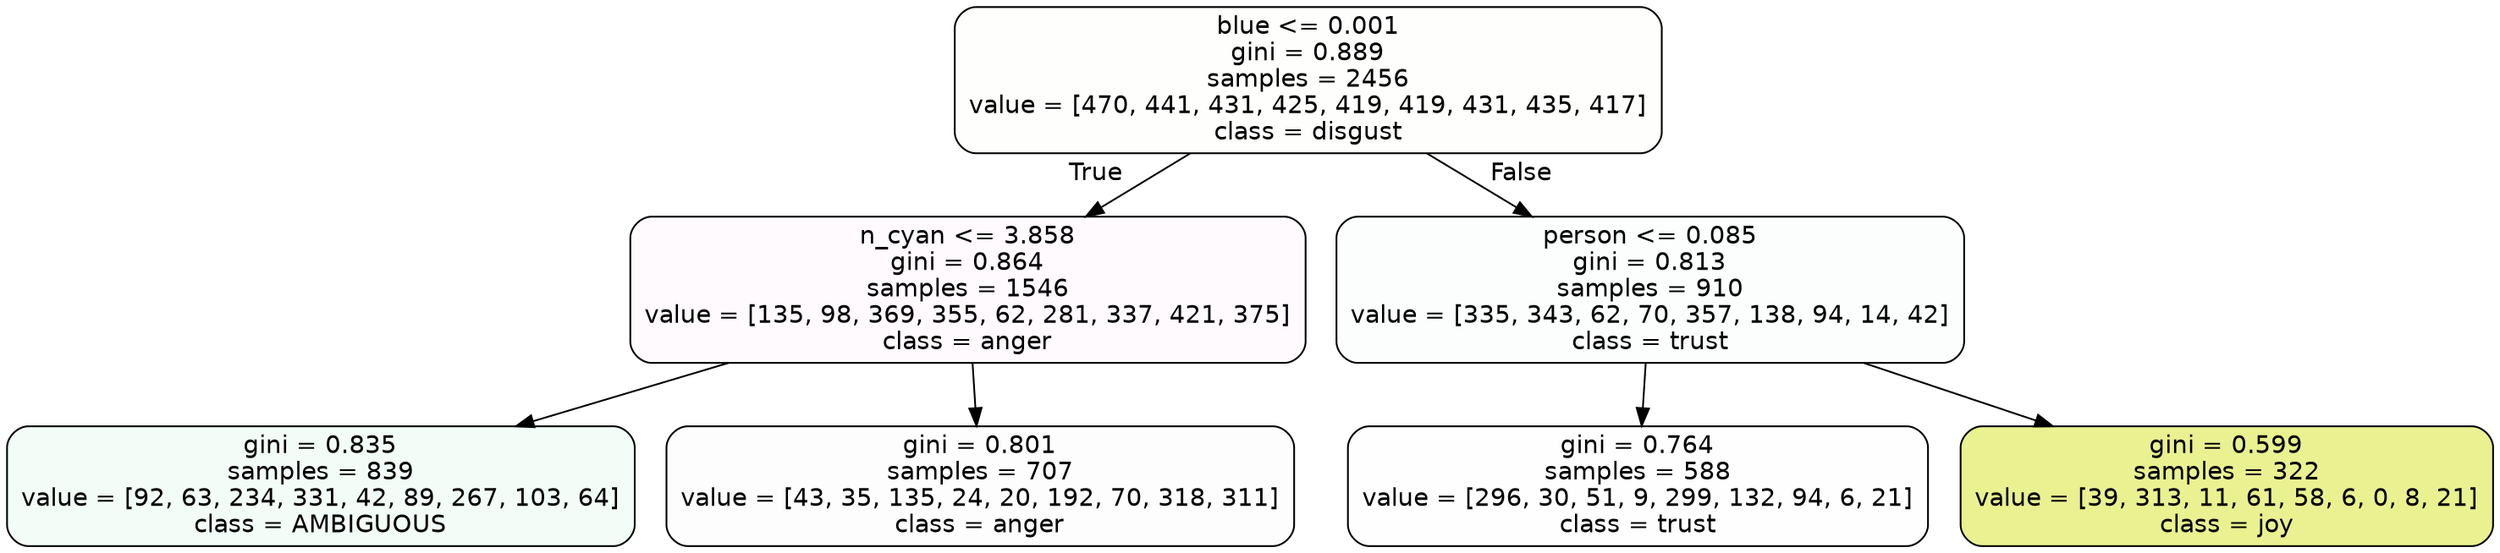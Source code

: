 digraph Tree {
node [shape=box, style="filled, rounded", color="black", fontname=helvetica] ;
edge [fontname=helvetica] ;
0 [label="blue <= 0.001\ngini = 0.889\nsamples = 2456\nvalue = [470, 441, 431, 425, 419, 419, 431, 435, 417]\nclass = disgust", fillcolor="#e5813902"] ;
1 [label="n_cyan <= 3.858\ngini = 0.864\nsamples = 1546\nvalue = [135, 98, 369, 355, 62, 281, 337, 421, 375]\nclass = anger", fillcolor="#e539d706"] ;
0 -> 1 [labeldistance=2.5, labelangle=45, headlabel="True"] ;
2 [label="gini = 0.835\nsamples = 839\nvalue = [92, 63, 234, 331, 42, 89, 267, 103, 64]\nclass = AMBIGUOUS", fillcolor="#39e58110"] ;
1 -> 2 ;
3 [label="gini = 0.801\nsamples = 707\nvalue = [43, 35, 135, 24, 20, 192, 70, 318, 311]\nclass = anger", fillcolor="#e539d702"] ;
1 -> 3 ;
4 [label="person <= 0.085\ngini = 0.813\nsamples = 910\nvalue = [335, 343, 62, 70, 357, 138, 94, 14, 42]\nclass = trust", fillcolor="#39d7e503"] ;
0 -> 4 [labeldistance=2.5, labelangle=-45, headlabel="False"] ;
5 [label="gini = 0.764\nsamples = 588\nvalue = [296, 30, 51, 9, 299, 132, 94, 6, 21]\nclass = trust", fillcolor="#39d7e501"] ;
4 -> 5 ;
6 [label="gini = 0.599\nsamples = 322\nvalue = [39, 313, 11, 61, 58, 6, 0, 8, 21]\nclass = joy", fillcolor="#d7e5398d"] ;
4 -> 6 ;
}